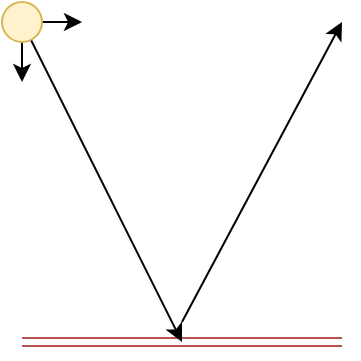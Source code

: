 <mxfile version="13.4.1" type="device"><diagram id="VGobi7Leowl_pP2DYCTw" name="Page-1"><mxGraphModel dx="780" dy="1144" grid="1" gridSize="10" guides="1" tooltips="1" connect="1" arrows="1" fold="1" page="1" pageScale="1" pageWidth="827" pageHeight="1169" math="0" shadow="0"><root><mxCell id="0"/><mxCell id="1" parent="0"/><mxCell id="f4LMXuqJuqHCT2lU10rG-2" value="" style="shape=link;html=1;fillColor=#f8cecc;strokeColor=#b85450;" edge="1" parent="1"><mxGeometry width="100" relative="1" as="geometry"><mxPoint x="320" y="520" as="sourcePoint"/><mxPoint x="480" y="520" as="targetPoint"/></mxGeometry></mxCell><mxCell id="f4LMXuqJuqHCT2lU10rG-3" value="" style="endArrow=classic;html=1;" edge="1" parent="1"><mxGeometry width="50" height="50" relative="1" as="geometry"><mxPoint x="320" y="360" as="sourcePoint"/><mxPoint x="400" y="520" as="targetPoint"/></mxGeometry></mxCell><mxCell id="f4LMXuqJuqHCT2lU10rG-4" value="" style="endArrow=classic;html=1;" edge="1" parent="1"><mxGeometry width="50" height="50" relative="1" as="geometry"><mxPoint x="400" y="510" as="sourcePoint"/><mxPoint x="480" y="360" as="targetPoint"/></mxGeometry></mxCell><mxCell id="f4LMXuqJuqHCT2lU10rG-7" value="" style="endArrow=classic;html=1;" edge="1" parent="1"><mxGeometry width="50" height="50" relative="1" as="geometry"><mxPoint x="327" y="360" as="sourcePoint"/><mxPoint x="350" y="360" as="targetPoint"/></mxGeometry></mxCell><mxCell id="f4LMXuqJuqHCT2lU10rG-8" value="" style="endArrow=classic;html=1;exitX=0.5;exitY=1;exitDx=0;exitDy=0;" edge="1" parent="1" source="f4LMXuqJuqHCT2lU10rG-5"><mxGeometry width="50" height="50" relative="1" as="geometry"><mxPoint x="340" y="370" as="sourcePoint"/><mxPoint x="320" y="390" as="targetPoint"/></mxGeometry></mxCell><mxCell id="f4LMXuqJuqHCT2lU10rG-5" value="" style="ellipse;whiteSpace=wrap;html=1;fillColor=#fff2cc;strokeColor=#d6b656;" vertex="1" parent="1"><mxGeometry x="310" y="350" width="20" height="20" as="geometry"/></mxCell></root></mxGraphModel></diagram></mxfile>
